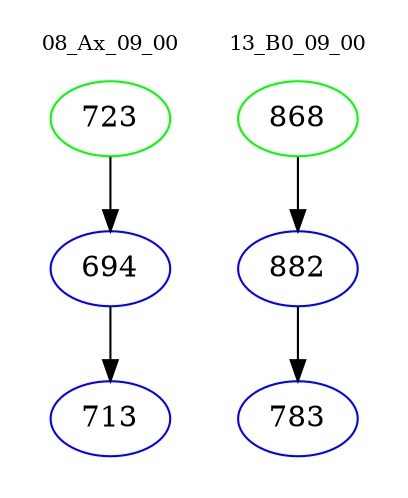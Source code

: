 digraph{
subgraph cluster_0 {
color = white
label = "08_Ax_09_00";
fontsize=10;
T0_723 [label="723", color="green"]
T0_723 -> T0_694 [color="black"]
T0_694 [label="694", color="blue"]
T0_694 -> T0_713 [color="black"]
T0_713 [label="713", color="blue"]
}
subgraph cluster_1 {
color = white
label = "13_B0_09_00";
fontsize=10;
T1_868 [label="868", color="green"]
T1_868 -> T1_882 [color="black"]
T1_882 [label="882", color="blue"]
T1_882 -> T1_783 [color="black"]
T1_783 [label="783", color="blue"]
}
}
